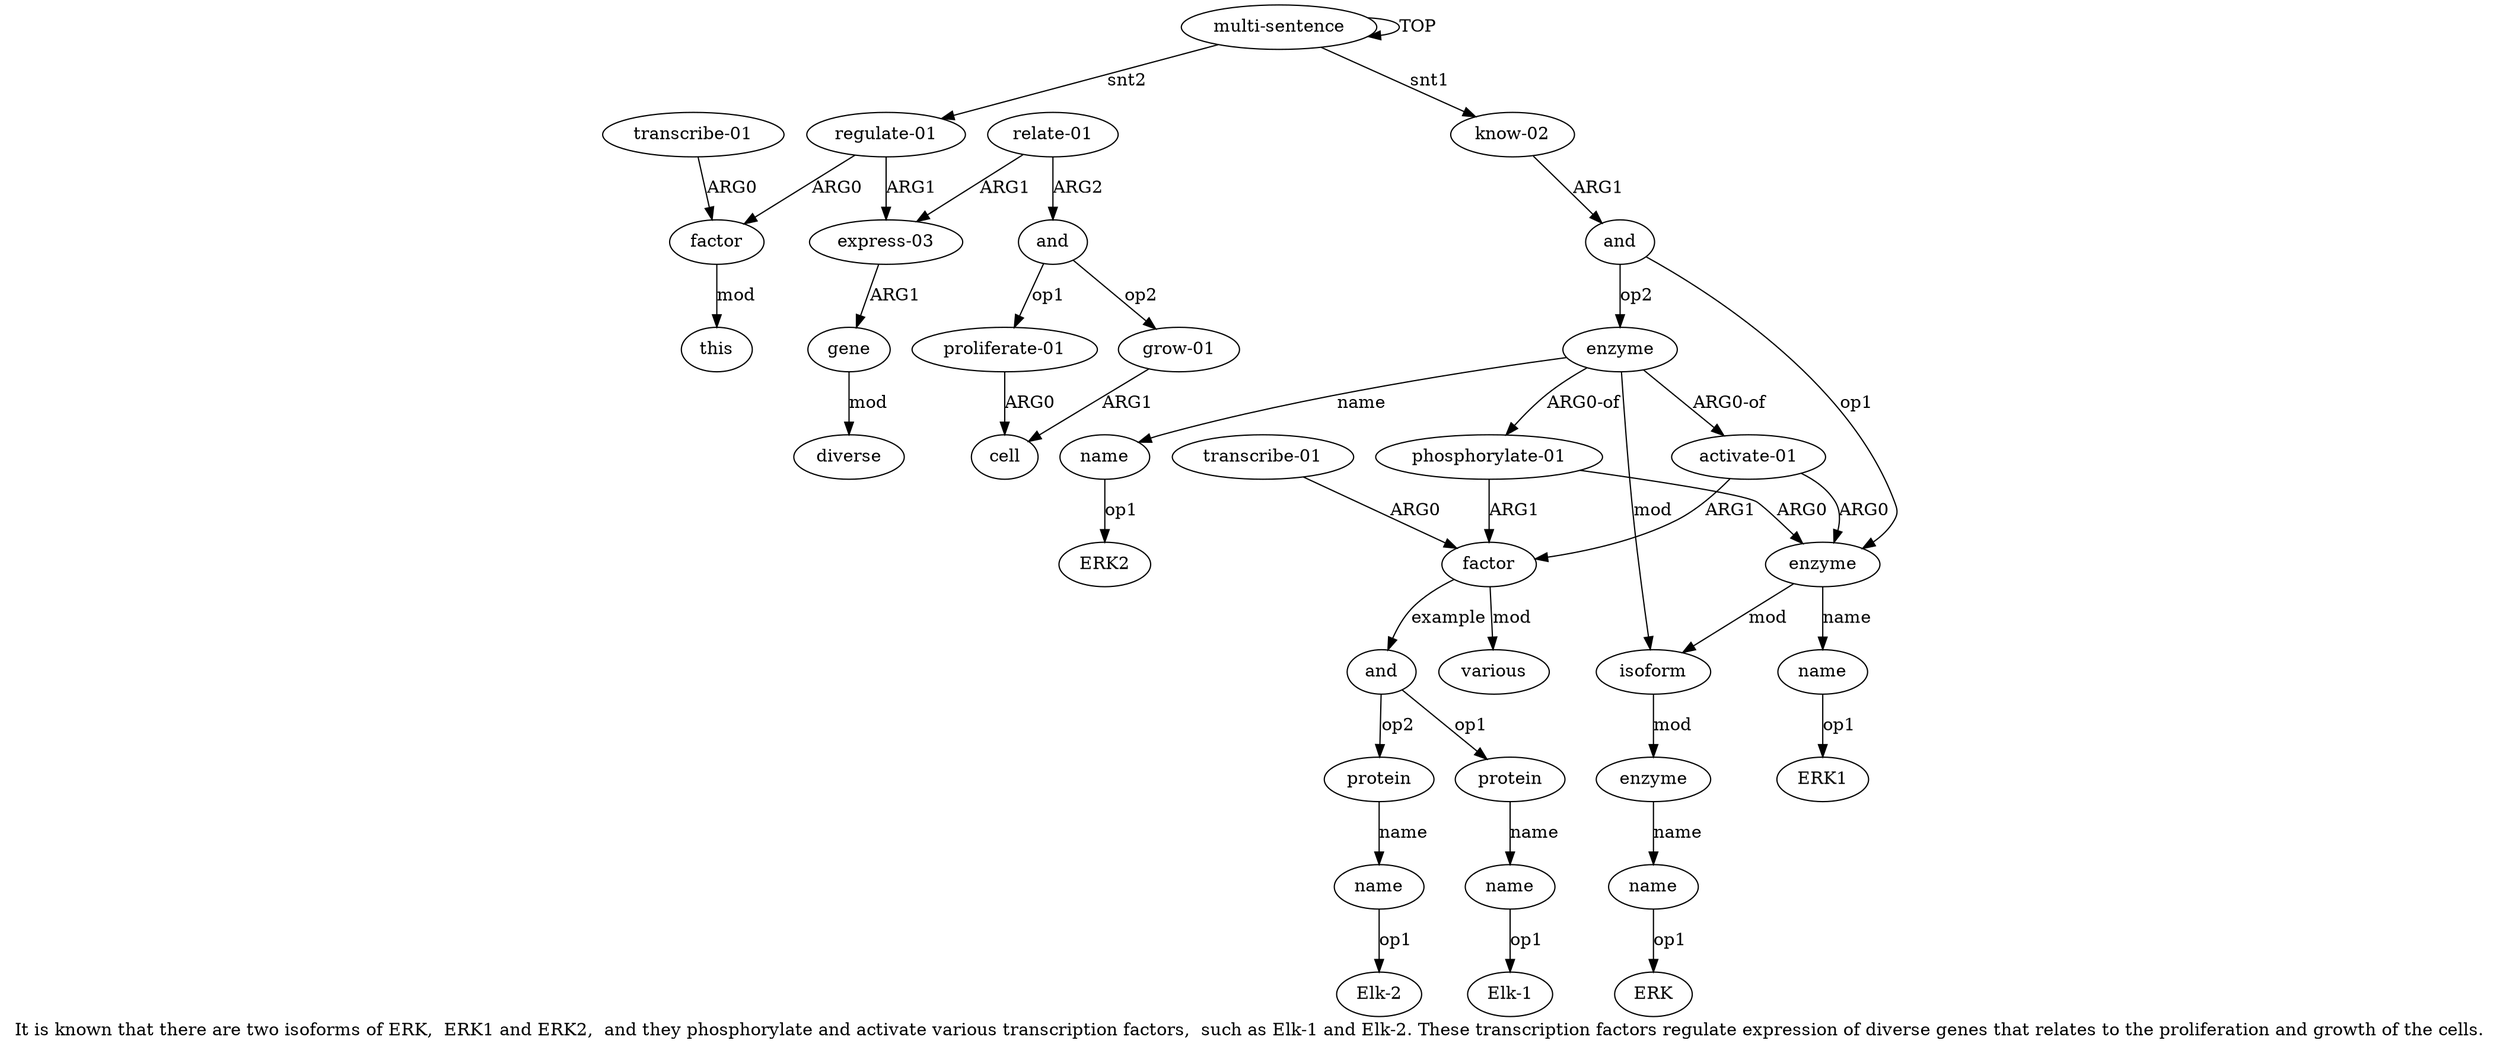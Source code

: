 digraph  {
	graph [label="It is known that there are two isoforms of ERK,  ERK1 and ERK2,  and they phosphorylate and activate various transcription factors,  \
such as Elk-1 and Elk-2. These transcription factors regulate expression of diverse genes that relates to the proliferation and \
growth of the cells."];
	node [label="\N"];
	a20	 [color=black,
		gold_ind=20,
		gold_label="regulate-01",
		label="regulate-01",
		test_ind=20,
		test_label="regulate-01"];
	a21	 [color=black,
		gold_ind=21,
		gold_label=factor,
		label=factor,
		test_ind=21,
		test_label=factor];
	a20 -> a21 [key=0,
	color=black,
	gold_label=ARG0,
	label=ARG0,
	test_label=ARG0];
a24 [color=black,
	gold_ind=24,
	gold_label="express-03",
	label="express-03",
	test_ind=24,
	test_label="express-03"];
a20 -> a24 [key=0,
color=black,
gold_label=ARG1,
label=ARG1,
test_label=ARG1];
a23 [color=black,
gold_ind=23,
gold_label=this,
label=this,
test_ind=23,
test_label=this];
a21 -> a23 [key=0,
color=black,
gold_label=mod,
label=mod,
test_label=mod];
a22 [color=black,
gold_ind=22,
gold_label="transcribe-01",
label="transcribe-01",
test_ind=22,
test_label="transcribe-01"];
a22 -> a21 [key=0,
color=black,
gold_label=ARG0,
label=ARG0,
test_label=ARG0];
a25 [color=black,
gold_ind=25,
gold_label=gene,
label=gene,
test_ind=25,
test_label=gene];
a24 -> a25 [key=0,
color=black,
gold_label=ARG1,
label=ARG1,
test_label=ARG1];
a26 [color=black,
gold_ind=26,
gold_label=diverse,
label=diverse,
test_ind=26,
test_label=diverse];
a25 -> a26 [key=0,
color=black,
gold_label=mod,
label=mod,
test_label=mod];
a27 [color=black,
gold_ind=27,
gold_label="relate-01",
label="relate-01",
test_ind=27,
test_label="relate-01"];
a27 -> a24 [key=0,
color=black,
gold_label=ARG1,
label=ARG1,
test_label=ARG1];
a28 [color=black,
gold_ind=28,
gold_label=and,
label=and,
test_ind=28,
test_label=and];
a27 -> a28 [key=0,
color=black,
gold_label=ARG2,
label=ARG2,
test_label=ARG2];
a29 [color=black,
gold_ind=29,
gold_label="proliferate-01",
label="proliferate-01",
test_ind=29,
test_label="proliferate-01"];
a28 -> a29 [key=0,
color=black,
gold_label=op1,
label=op1,
test_label=op1];
a31 [color=black,
gold_ind=31,
gold_label="grow-01",
label="grow-01",
test_ind=31,
test_label="grow-01"];
a28 -> a31 [key=0,
color=black,
gold_label=op2,
label=op2,
test_label=op2];
a30 [color=black,
gold_ind=30,
gold_label=cell,
label=cell,
test_ind=30,
test_label=cell];
a29 -> a30 [key=0,
color=black,
gold_label=ARG0,
label=ARG0,
test_label=ARG0];
a31 -> a30 [key=0,
color=black,
gold_label=ARG1,
label=ARG1,
test_label=ARG1];
"a4 ERK1" [color=black,
gold_ind=-1,
gold_label=ERK1,
label=ERK1,
test_ind=-1,
test_label=ERK1];
"a7 ERK" [color=black,
gold_ind=-1,
gold_label=ERK,
label=ERK,
test_ind=-1,
test_label=ERK];
a15 [color=black,
gold_ind=15,
gold_label=name,
label=name,
test_ind=15,
test_label=name];
"a15 Elk-2" [color=black,
gold_ind=-1,
gold_label="Elk-2",
label="Elk-2",
test_ind=-1,
test_label="Elk-2"];
a15 -> "a15 Elk-2" [key=0,
color=black,
gold_label=op1,
label=op1,
test_label=op1];
a14 [color=black,
gold_ind=14,
gold_label=protein,
label=protein,
test_ind=14,
test_label=protein];
a14 -> a15 [key=0,
color=black,
gold_label=name,
label=name,
test_label=name];
a17 [color=black,
gold_ind=17,
gold_label="activate-01",
label="activate-01",
test_ind=17,
test_label="activate-01"];
a3 [color=black,
gold_ind=3,
gold_label=enzyme,
label=enzyme,
test_ind=3,
test_label=enzyme];
a17 -> a3 [key=0,
color=black,
gold_label=ARG0,
label=ARG0,
test_label=ARG0];
a9 [color=black,
gold_ind=9,
gold_label=factor,
label=factor,
test_ind=9,
test_label=factor];
a17 -> a9 [key=0,
color=black,
gold_label=ARG1,
label=ARG1,
test_label=ARG1];
a16 [color=black,
gold_ind=16,
gold_label=various,
label=various,
test_ind=16,
test_label=various];
a11 [color=black,
gold_ind=11,
gold_label=and,
label=and,
test_ind=11,
test_label=and];
a11 -> a14 [key=0,
color=black,
gold_label=op2,
label=op2,
test_label=op2];
a12 [color=black,
gold_ind=12,
gold_label=protein,
label=protein,
test_ind=12,
test_label=protein];
a11 -> a12 [key=0,
color=black,
gold_label=op1,
label=op1,
test_label=op1];
a10 [color=black,
gold_ind=10,
gold_label="transcribe-01",
label="transcribe-01",
test_ind=10,
test_label="transcribe-01"];
a10 -> a9 [key=0,
color=black,
gold_label=ARG0,
label=ARG0,
test_label=ARG0];
a13 [color=black,
gold_ind=13,
gold_label=name,
label=name,
test_ind=13,
test_label=name];
"a13 Elk-1" [color=black,
gold_ind=-1,
gold_label="Elk-1",
label="Elk-1",
test_ind=-1,
test_label="Elk-1"];
a13 -> "a13 Elk-1" [key=0,
color=black,
gold_label=op1,
label=op1,
test_label=op1];
a12 -> a13 [key=0,
color=black,
gold_label=name,
label=name,
test_label=name];
a19 [color=black,
gold_ind=19,
gold_label=name,
label=name,
test_ind=19,
test_label=name];
"a19 ERK2" [color=black,
gold_ind=-1,
gold_label=ERK2,
label=ERK2,
test_ind=-1,
test_label=ERK2];
a19 -> "a19 ERK2" [key=0,
color=black,
gold_label=op1,
label=op1,
test_label=op1];
a18 [color=black,
gold_ind=18,
gold_label=enzyme,
label=enzyme,
test_ind=18,
test_label=enzyme];
a18 -> a17 [key=0,
color=black,
gold_label="ARG0-of",
label="ARG0-of",
test_label="ARG0-of"];
a18 -> a19 [key=0,
color=black,
gold_label=name,
label=name,
test_label=name];
a5 [color=black,
gold_ind=5,
gold_label=isoform,
label=isoform,
test_ind=5,
test_label=isoform];
a18 -> a5 [key=0,
color=black,
gold_label=mod,
label=mod,
test_label=mod];
a8 [color=black,
gold_ind=8,
gold_label="phosphorylate-01",
label="phosphorylate-01",
test_ind=8,
test_label="phosphorylate-01"];
a18 -> a8 [key=0,
color=black,
gold_label="ARG0-of",
label="ARG0-of",
test_label="ARG0-of"];
a1 [color=black,
gold_ind=1,
gold_label="know-02",
label="know-02",
test_ind=1,
test_label="know-02"];
a2 [color=black,
gold_ind=2,
gold_label=and,
label=and,
test_ind=2,
test_label=and];
a1 -> a2 [key=0,
color=black,
gold_label=ARG1,
label=ARG1,
test_label=ARG1];
a0 [color=black,
gold_ind=0,
gold_label="multi-sentence",
label="multi-sentence",
test_ind=0,
test_label="multi-sentence"];
a0 -> a20 [key=0,
color=black,
gold_label=snt2,
label=snt2,
test_label=snt2];
a0 -> a1 [key=0,
color=black,
gold_label=snt1,
label=snt1,
test_label=snt1];
a0 -> a0 [key=0,
color=black,
gold_label=TOP,
label=TOP,
test_label=TOP];
a3 -> a5 [key=0,
color=black,
gold_label=mod,
label=mod,
test_label=mod];
a4 [color=black,
gold_ind=4,
gold_label=name,
label=name,
test_ind=4,
test_label=name];
a3 -> a4 [key=0,
color=black,
gold_label=name,
label=name,
test_label=name];
a2 -> a18 [key=0,
color=black,
gold_label=op2,
label=op2,
test_label=op2];
a2 -> a3 [key=0,
color=black,
gold_label=op1,
label=op1,
test_label=op1];
a6 [color=black,
gold_ind=6,
gold_label=enzyme,
label=enzyme,
test_ind=6,
test_label=enzyme];
a5 -> a6 [key=0,
color=black,
gold_label=mod,
label=mod,
test_label=mod];
a4 -> "a4 ERK1" [key=0,
color=black,
gold_label=op1,
label=op1,
test_label=op1];
a7 [color=black,
gold_ind=7,
gold_label=name,
label=name,
test_ind=7,
test_label=name];
a7 -> "a7 ERK" [key=0,
color=black,
gold_label=op1,
label=op1,
test_label=op1];
a6 -> a7 [key=0,
color=black,
gold_label=name,
label=name,
test_label=name];
a9 -> a16 [key=0,
color=black,
gold_label=mod,
label=mod,
test_label=mod];
a9 -> a11 [key=0,
color=black,
gold_label=example,
label=example,
test_label=example];
a8 -> a3 [key=0,
color=black,
gold_label=ARG0,
label=ARG0,
test_label=ARG0];
a8 -> a9 [key=0,
color=black,
gold_label=ARG1,
label=ARG1,
test_label=ARG1];
}
